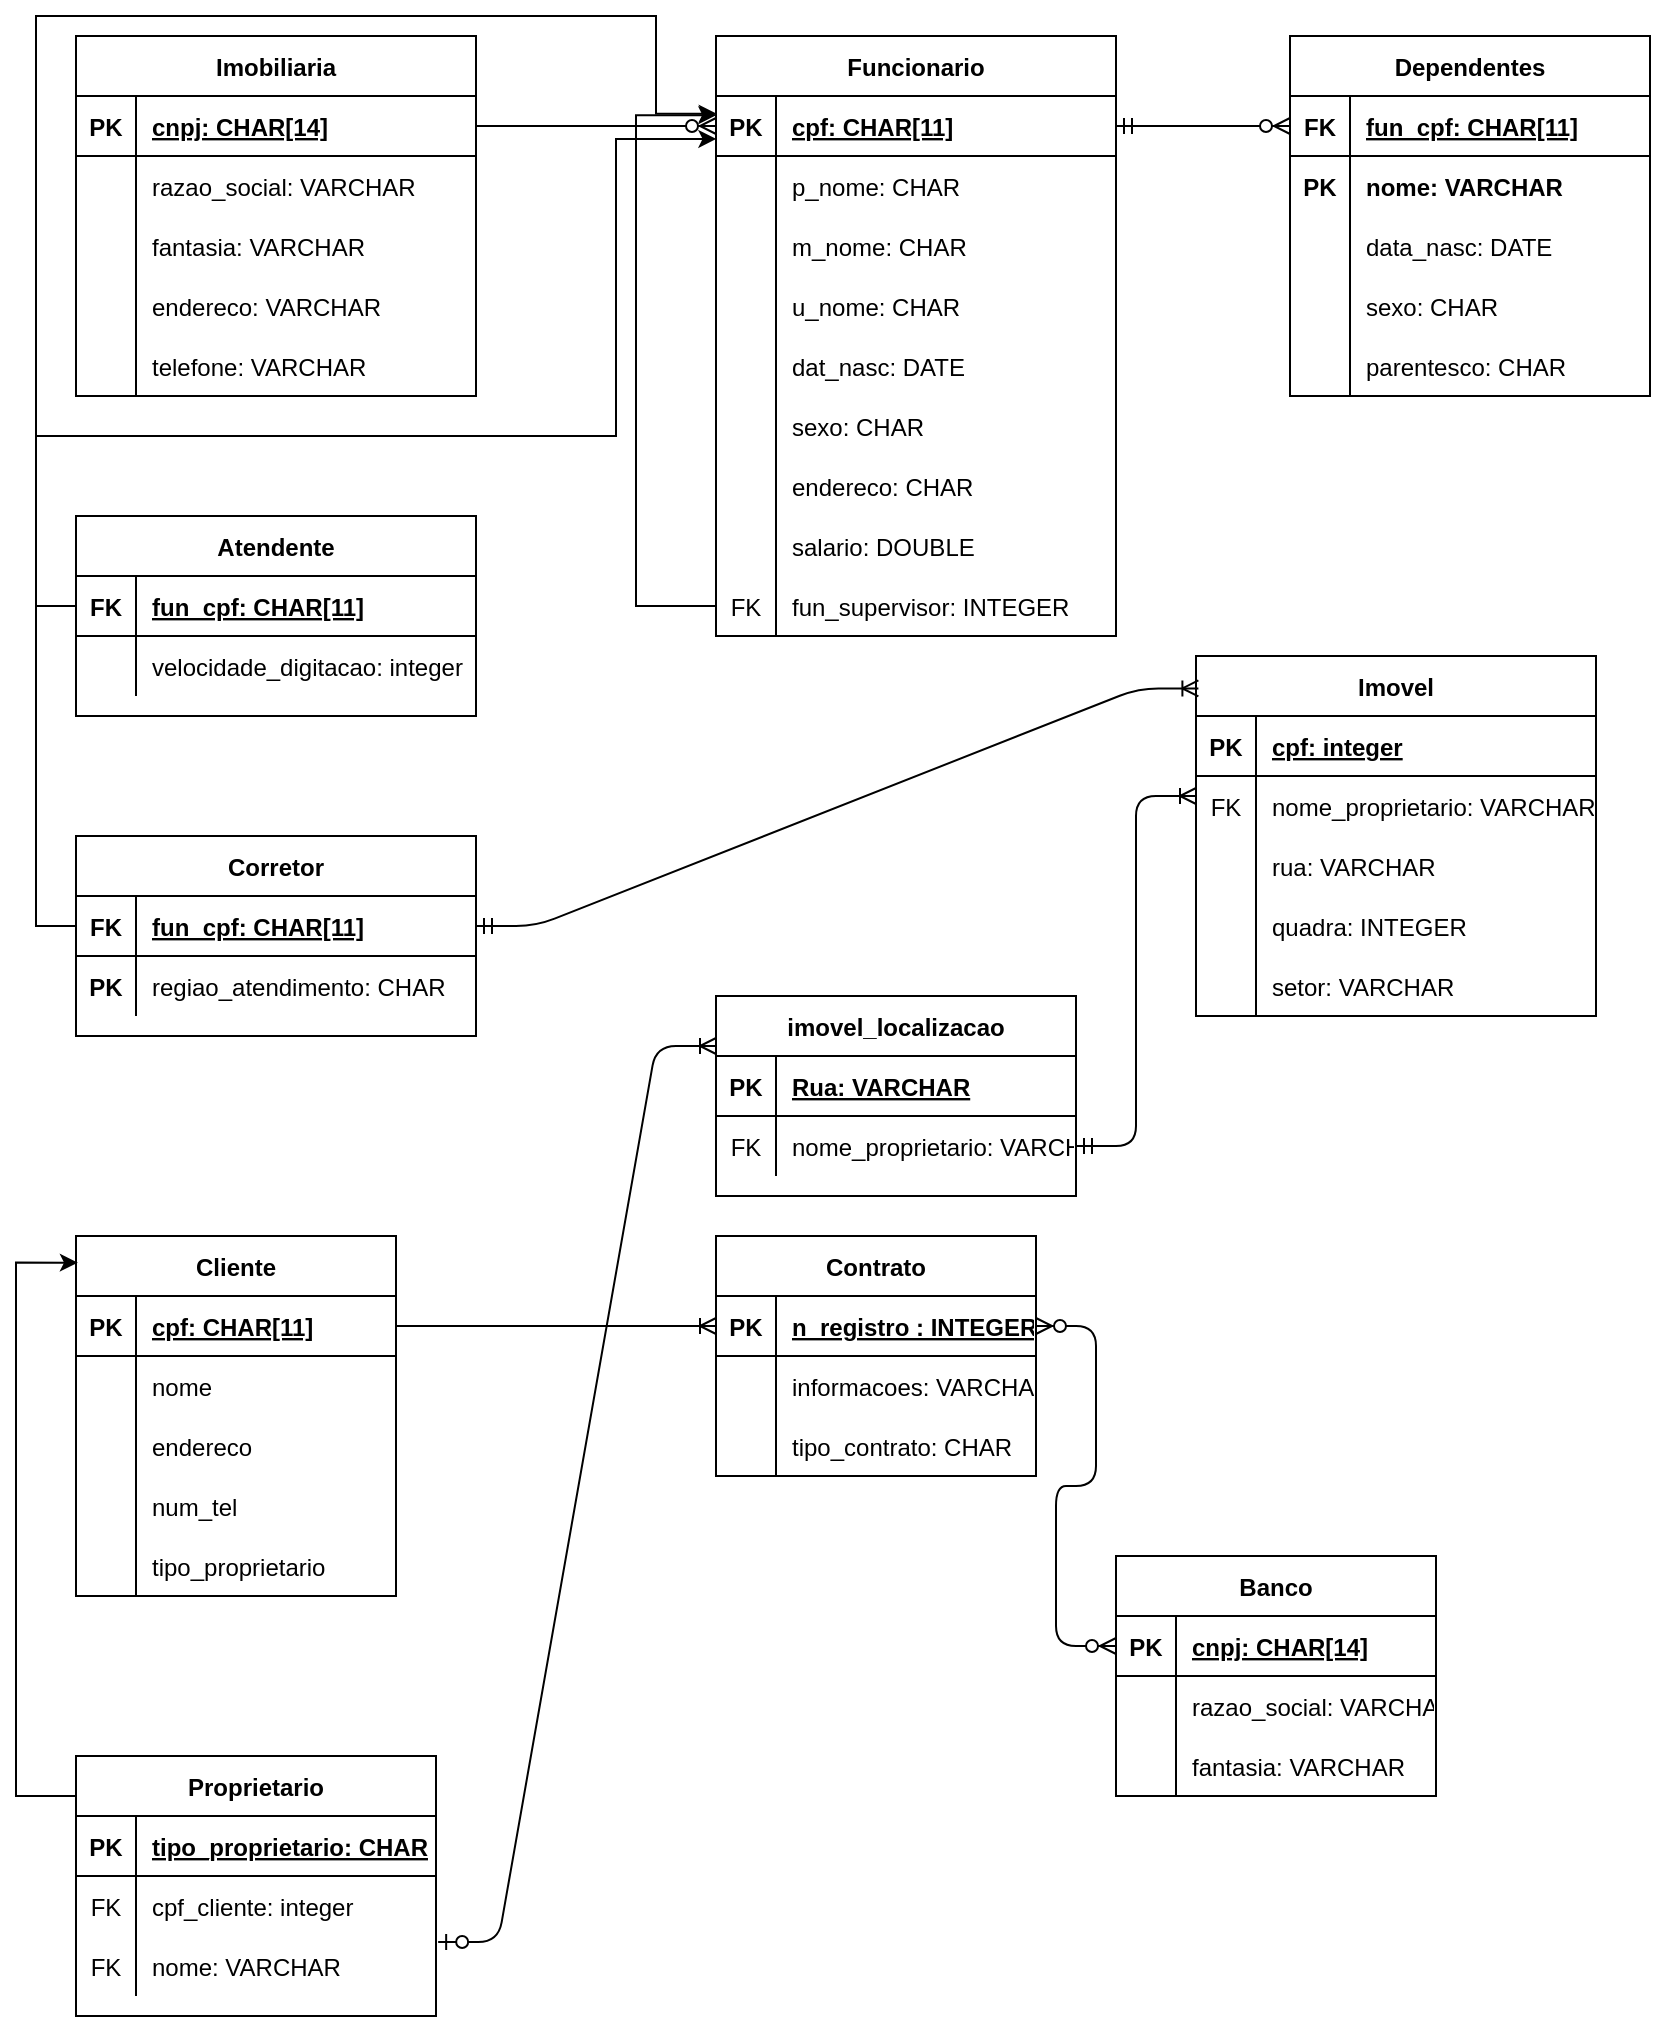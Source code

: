 <mxfile version="13.8.9" type="github">
  <diagram id="jHoQREW-Rwj7mfZAR1TO" name="Page-1">
    <mxGraphModel dx="1036" dy="485" grid="1" gridSize="10" guides="1" tooltips="1" connect="1" arrows="1" fold="1" page="1" pageScale="1" pageWidth="827" pageHeight="1169" math="0" shadow="0">
      <root>
        <mxCell id="0" />
        <mxCell id="1" parent="0" />
        <mxCell id="UJXTose2h4jkovbLVxWG-283" value="" style="edgeStyle=entityRelationEdgeStyle;fontSize=12;html=1;endArrow=ERoneToMany;startArrow=ERmandOne;exitX=1;exitY=0.75;exitDx=0;exitDy=0;" edge="1" parent="1" source="UJXTose2h4jkovbLVxWG-252">
          <mxGeometry width="100" height="100" relative="1" as="geometry">
            <mxPoint x="570" y="650" as="sourcePoint" />
            <mxPoint x="600" y="420" as="targetPoint" />
          </mxGeometry>
        </mxCell>
        <mxCell id="UJXTose2h4jkovbLVxWG-1" value="Imobiliaria" style="shape=table;startSize=30;container=1;collapsible=1;childLayout=tableLayout;fixedRows=1;rowLines=0;fontStyle=1;align=center;resizeLast=1;" vertex="1" parent="1">
          <mxGeometry x="40" y="40" width="200" height="180" as="geometry" />
        </mxCell>
        <mxCell id="UJXTose2h4jkovbLVxWG-2" value="" style="shape=partialRectangle;collapsible=0;dropTarget=0;pointerEvents=0;fillColor=none;top=0;left=0;bottom=1;right=0;points=[[0,0.5],[1,0.5]];portConstraint=eastwest;" vertex="1" parent="UJXTose2h4jkovbLVxWG-1">
          <mxGeometry y="30" width="200" height="30" as="geometry" />
        </mxCell>
        <mxCell id="UJXTose2h4jkovbLVxWG-3" value="PK" style="shape=partialRectangle;connectable=0;fillColor=none;top=0;left=0;bottom=0;right=0;fontStyle=1;overflow=hidden;" vertex="1" parent="UJXTose2h4jkovbLVxWG-2">
          <mxGeometry width="30" height="30" as="geometry" />
        </mxCell>
        <mxCell id="UJXTose2h4jkovbLVxWG-4" value="cnpj: CHAR[14]" style="shape=partialRectangle;connectable=0;fillColor=none;top=0;left=0;bottom=0;right=0;align=left;spacingLeft=6;fontStyle=5;overflow=hidden;" vertex="1" parent="UJXTose2h4jkovbLVxWG-2">
          <mxGeometry x="30" width="170" height="30" as="geometry" />
        </mxCell>
        <mxCell id="UJXTose2h4jkovbLVxWG-5" value="" style="shape=partialRectangle;collapsible=0;dropTarget=0;pointerEvents=0;fillColor=none;top=0;left=0;bottom=0;right=0;points=[[0,0.5],[1,0.5]];portConstraint=eastwest;" vertex="1" parent="UJXTose2h4jkovbLVxWG-1">
          <mxGeometry y="60" width="200" height="30" as="geometry" />
        </mxCell>
        <mxCell id="UJXTose2h4jkovbLVxWG-6" value="" style="shape=partialRectangle;connectable=0;fillColor=none;top=0;left=0;bottom=0;right=0;editable=1;overflow=hidden;" vertex="1" parent="UJXTose2h4jkovbLVxWG-5">
          <mxGeometry width="30" height="30" as="geometry" />
        </mxCell>
        <mxCell id="UJXTose2h4jkovbLVxWG-7" value="razao_social: VARCHAR" style="shape=partialRectangle;connectable=0;fillColor=none;top=0;left=0;bottom=0;right=0;align=left;spacingLeft=6;overflow=hidden;" vertex="1" parent="UJXTose2h4jkovbLVxWG-5">
          <mxGeometry x="30" width="170" height="30" as="geometry" />
        </mxCell>
        <mxCell id="UJXTose2h4jkovbLVxWG-8" value="" style="shape=partialRectangle;collapsible=0;dropTarget=0;pointerEvents=0;fillColor=none;top=0;left=0;bottom=0;right=0;points=[[0,0.5],[1,0.5]];portConstraint=eastwest;" vertex="1" parent="UJXTose2h4jkovbLVxWG-1">
          <mxGeometry y="90" width="200" height="30" as="geometry" />
        </mxCell>
        <mxCell id="UJXTose2h4jkovbLVxWG-9" value="" style="shape=partialRectangle;connectable=0;fillColor=none;top=0;left=0;bottom=0;right=0;editable=1;overflow=hidden;" vertex="1" parent="UJXTose2h4jkovbLVxWG-8">
          <mxGeometry width="30" height="30" as="geometry" />
        </mxCell>
        <mxCell id="UJXTose2h4jkovbLVxWG-10" value="fantasia: VARCHAR" style="shape=partialRectangle;connectable=0;fillColor=none;top=0;left=0;bottom=0;right=0;align=left;spacingLeft=6;overflow=hidden;" vertex="1" parent="UJXTose2h4jkovbLVxWG-8">
          <mxGeometry x="30" width="170" height="30" as="geometry" />
        </mxCell>
        <mxCell id="UJXTose2h4jkovbLVxWG-11" value="" style="shape=partialRectangle;collapsible=0;dropTarget=0;pointerEvents=0;fillColor=none;top=0;left=0;bottom=0;right=0;points=[[0,0.5],[1,0.5]];portConstraint=eastwest;" vertex="1" parent="UJXTose2h4jkovbLVxWG-1">
          <mxGeometry y="120" width="200" height="30" as="geometry" />
        </mxCell>
        <mxCell id="UJXTose2h4jkovbLVxWG-12" value="" style="shape=partialRectangle;connectable=0;fillColor=none;top=0;left=0;bottom=0;right=0;editable=1;overflow=hidden;" vertex="1" parent="UJXTose2h4jkovbLVxWG-11">
          <mxGeometry width="30" height="30" as="geometry" />
        </mxCell>
        <mxCell id="UJXTose2h4jkovbLVxWG-13" value="endereco: VARCHAR" style="shape=partialRectangle;connectable=0;fillColor=none;top=0;left=0;bottom=0;right=0;align=left;spacingLeft=6;overflow=hidden;" vertex="1" parent="UJXTose2h4jkovbLVxWG-11">
          <mxGeometry x="30" width="170" height="30" as="geometry" />
        </mxCell>
        <mxCell id="UJXTose2h4jkovbLVxWG-15" value="" style="shape=partialRectangle;collapsible=0;dropTarget=0;pointerEvents=0;fillColor=none;top=0;left=0;bottom=0;right=0;points=[[0,0.5],[1,0.5]];portConstraint=eastwest;" vertex="1" parent="UJXTose2h4jkovbLVxWG-1">
          <mxGeometry y="150" width="200" height="30" as="geometry" />
        </mxCell>
        <mxCell id="UJXTose2h4jkovbLVxWG-16" value="" style="shape=partialRectangle;connectable=0;fillColor=none;top=0;left=0;bottom=0;right=0;editable=1;overflow=hidden;" vertex="1" parent="UJXTose2h4jkovbLVxWG-15">
          <mxGeometry width="30" height="30" as="geometry" />
        </mxCell>
        <mxCell id="UJXTose2h4jkovbLVxWG-17" value="telefone: VARCHAR" style="shape=partialRectangle;connectable=0;fillColor=none;top=0;left=0;bottom=0;right=0;align=left;spacingLeft=6;overflow=hidden;" vertex="1" parent="UJXTose2h4jkovbLVxWG-15">
          <mxGeometry x="30" width="170" height="30" as="geometry" />
        </mxCell>
        <mxCell id="UJXTose2h4jkovbLVxWG-18" value="Funcionario" style="shape=table;startSize=30;container=1;collapsible=1;childLayout=tableLayout;fixedRows=1;rowLines=0;fontStyle=1;align=center;resizeLast=1;" vertex="1" parent="1">
          <mxGeometry x="360" y="40" width="200" height="300" as="geometry" />
        </mxCell>
        <mxCell id="UJXTose2h4jkovbLVxWG-19" value="" style="shape=partialRectangle;collapsible=0;dropTarget=0;pointerEvents=0;fillColor=none;top=0;left=0;bottom=1;right=0;points=[[0,0.5],[1,0.5]];portConstraint=eastwest;" vertex="1" parent="UJXTose2h4jkovbLVxWG-18">
          <mxGeometry y="30" width="200" height="30" as="geometry" />
        </mxCell>
        <mxCell id="UJXTose2h4jkovbLVxWG-20" value="PK" style="shape=partialRectangle;connectable=0;fillColor=none;top=0;left=0;bottom=0;right=0;fontStyle=1;overflow=hidden;" vertex="1" parent="UJXTose2h4jkovbLVxWG-19">
          <mxGeometry width="30" height="30" as="geometry" />
        </mxCell>
        <mxCell id="UJXTose2h4jkovbLVxWG-21" value="cpf: CHAR[11]" style="shape=partialRectangle;connectable=0;fillColor=none;top=0;left=0;bottom=0;right=0;align=left;spacingLeft=6;fontStyle=5;overflow=hidden;" vertex="1" parent="UJXTose2h4jkovbLVxWG-19">
          <mxGeometry x="30" width="170" height="30" as="geometry" />
        </mxCell>
        <mxCell id="UJXTose2h4jkovbLVxWG-22" value="" style="shape=partialRectangle;collapsible=0;dropTarget=0;pointerEvents=0;fillColor=none;top=0;left=0;bottom=0;right=0;points=[[0,0.5],[1,0.5]];portConstraint=eastwest;" vertex="1" parent="UJXTose2h4jkovbLVxWG-18">
          <mxGeometry y="60" width="200" height="30" as="geometry" />
        </mxCell>
        <mxCell id="UJXTose2h4jkovbLVxWG-23" value="" style="shape=partialRectangle;connectable=0;fillColor=none;top=0;left=0;bottom=0;right=0;editable=1;overflow=hidden;" vertex="1" parent="UJXTose2h4jkovbLVxWG-22">
          <mxGeometry width="30" height="30" as="geometry" />
        </mxCell>
        <mxCell id="UJXTose2h4jkovbLVxWG-24" value="p_nome: CHAR" style="shape=partialRectangle;connectable=0;fillColor=none;top=0;left=0;bottom=0;right=0;align=left;spacingLeft=6;overflow=hidden;" vertex="1" parent="UJXTose2h4jkovbLVxWG-22">
          <mxGeometry x="30" width="170" height="30" as="geometry" />
        </mxCell>
        <mxCell id="UJXTose2h4jkovbLVxWG-25" value="" style="shape=partialRectangle;collapsible=0;dropTarget=0;pointerEvents=0;fillColor=none;top=0;left=0;bottom=0;right=0;points=[[0,0.5],[1,0.5]];portConstraint=eastwest;" vertex="1" parent="UJXTose2h4jkovbLVxWG-18">
          <mxGeometry y="90" width="200" height="30" as="geometry" />
        </mxCell>
        <mxCell id="UJXTose2h4jkovbLVxWG-26" value="" style="shape=partialRectangle;connectable=0;fillColor=none;top=0;left=0;bottom=0;right=0;editable=1;overflow=hidden;" vertex="1" parent="UJXTose2h4jkovbLVxWG-25">
          <mxGeometry width="30" height="30" as="geometry" />
        </mxCell>
        <mxCell id="UJXTose2h4jkovbLVxWG-27" value="m_nome: CHAR" style="shape=partialRectangle;connectable=0;fillColor=none;top=0;left=0;bottom=0;right=0;align=left;spacingLeft=6;overflow=hidden;" vertex="1" parent="UJXTose2h4jkovbLVxWG-25">
          <mxGeometry x="30" width="170" height="30" as="geometry" />
        </mxCell>
        <mxCell id="UJXTose2h4jkovbLVxWG-28" value="" style="shape=partialRectangle;collapsible=0;dropTarget=0;pointerEvents=0;fillColor=none;top=0;left=0;bottom=0;right=0;points=[[0,0.5],[1,0.5]];portConstraint=eastwest;" vertex="1" parent="UJXTose2h4jkovbLVxWG-18">
          <mxGeometry y="120" width="200" height="30" as="geometry" />
        </mxCell>
        <mxCell id="UJXTose2h4jkovbLVxWG-29" value="" style="shape=partialRectangle;connectable=0;fillColor=none;top=0;left=0;bottom=0;right=0;editable=1;overflow=hidden;" vertex="1" parent="UJXTose2h4jkovbLVxWG-28">
          <mxGeometry width="30" height="30" as="geometry" />
        </mxCell>
        <mxCell id="UJXTose2h4jkovbLVxWG-30" value="u_nome: CHAR" style="shape=partialRectangle;connectable=0;fillColor=none;top=0;left=0;bottom=0;right=0;align=left;spacingLeft=6;overflow=hidden;" vertex="1" parent="UJXTose2h4jkovbLVxWG-28">
          <mxGeometry x="30" width="170" height="30" as="geometry" />
        </mxCell>
        <mxCell id="UJXTose2h4jkovbLVxWG-31" value="" style="shape=partialRectangle;collapsible=0;dropTarget=0;pointerEvents=0;fillColor=none;top=0;left=0;bottom=0;right=0;points=[[0,0.5],[1,0.5]];portConstraint=eastwest;" vertex="1" parent="UJXTose2h4jkovbLVxWG-18">
          <mxGeometry y="150" width="200" height="30" as="geometry" />
        </mxCell>
        <mxCell id="UJXTose2h4jkovbLVxWG-32" value="" style="shape=partialRectangle;connectable=0;fillColor=none;top=0;left=0;bottom=0;right=0;editable=1;overflow=hidden;" vertex="1" parent="UJXTose2h4jkovbLVxWG-31">
          <mxGeometry width="30" height="30" as="geometry" />
        </mxCell>
        <mxCell id="UJXTose2h4jkovbLVxWG-33" value="dat_nasc: DATE" style="shape=partialRectangle;connectable=0;fillColor=none;top=0;left=0;bottom=0;right=0;align=left;spacingLeft=6;overflow=hidden;" vertex="1" parent="UJXTose2h4jkovbLVxWG-31">
          <mxGeometry x="30" width="170" height="30" as="geometry" />
        </mxCell>
        <mxCell id="UJXTose2h4jkovbLVxWG-34" value="" style="shape=partialRectangle;collapsible=0;dropTarget=0;pointerEvents=0;fillColor=none;top=0;left=0;bottom=0;right=0;points=[[0,0.5],[1,0.5]];portConstraint=eastwest;" vertex="1" parent="UJXTose2h4jkovbLVxWG-18">
          <mxGeometry y="180" width="200" height="30" as="geometry" />
        </mxCell>
        <mxCell id="UJXTose2h4jkovbLVxWG-35" value="" style="shape=partialRectangle;connectable=0;fillColor=none;top=0;left=0;bottom=0;right=0;editable=1;overflow=hidden;" vertex="1" parent="UJXTose2h4jkovbLVxWG-34">
          <mxGeometry width="30" height="30" as="geometry" />
        </mxCell>
        <mxCell id="UJXTose2h4jkovbLVxWG-36" value="sexo: CHAR" style="shape=partialRectangle;connectable=0;fillColor=none;top=0;left=0;bottom=0;right=0;align=left;spacingLeft=6;overflow=hidden;" vertex="1" parent="UJXTose2h4jkovbLVxWG-34">
          <mxGeometry x="30" width="170" height="30" as="geometry" />
        </mxCell>
        <mxCell id="UJXTose2h4jkovbLVxWG-37" value="" style="shape=partialRectangle;collapsible=0;dropTarget=0;pointerEvents=0;fillColor=none;top=0;left=0;bottom=0;right=0;points=[[0,0.5],[1,0.5]];portConstraint=eastwest;" vertex="1" parent="UJXTose2h4jkovbLVxWG-18">
          <mxGeometry y="210" width="200" height="30" as="geometry" />
        </mxCell>
        <mxCell id="UJXTose2h4jkovbLVxWG-38" value="" style="shape=partialRectangle;connectable=0;fillColor=none;top=0;left=0;bottom=0;right=0;editable=1;overflow=hidden;" vertex="1" parent="UJXTose2h4jkovbLVxWG-37">
          <mxGeometry width="30" height="30" as="geometry" />
        </mxCell>
        <mxCell id="UJXTose2h4jkovbLVxWG-39" value="endereco: CHAR" style="shape=partialRectangle;connectable=0;fillColor=none;top=0;left=0;bottom=0;right=0;align=left;spacingLeft=6;overflow=hidden;" vertex="1" parent="UJXTose2h4jkovbLVxWG-37">
          <mxGeometry x="30" width="170" height="30" as="geometry" />
        </mxCell>
        <mxCell id="UJXTose2h4jkovbLVxWG-40" value="" style="shape=partialRectangle;collapsible=0;dropTarget=0;pointerEvents=0;fillColor=none;top=0;left=0;bottom=0;right=0;points=[[0,0.5],[1,0.5]];portConstraint=eastwest;" vertex="1" parent="UJXTose2h4jkovbLVxWG-18">
          <mxGeometry y="240" width="200" height="30" as="geometry" />
        </mxCell>
        <mxCell id="UJXTose2h4jkovbLVxWG-41" value="" style="shape=partialRectangle;connectable=0;fillColor=none;top=0;left=0;bottom=0;right=0;editable=1;overflow=hidden;" vertex="1" parent="UJXTose2h4jkovbLVxWG-40">
          <mxGeometry width="30" height="30" as="geometry" />
        </mxCell>
        <mxCell id="UJXTose2h4jkovbLVxWG-42" value="salario: DOUBLE" style="shape=partialRectangle;connectable=0;fillColor=none;top=0;left=0;bottom=0;right=0;align=left;spacingLeft=6;overflow=hidden;" vertex="1" parent="UJXTose2h4jkovbLVxWG-40">
          <mxGeometry x="30" width="170" height="30" as="geometry" />
        </mxCell>
        <mxCell id="UJXTose2h4jkovbLVxWG-43" value="" style="shape=partialRectangle;collapsible=0;dropTarget=0;pointerEvents=0;fillColor=none;top=0;left=0;bottom=0;right=0;points=[[0,0.5],[1,0.5]];portConstraint=eastwest;" vertex="1" parent="UJXTose2h4jkovbLVxWG-18">
          <mxGeometry y="270" width="200" height="30" as="geometry" />
        </mxCell>
        <mxCell id="UJXTose2h4jkovbLVxWG-44" value="FK" style="shape=partialRectangle;connectable=0;fillColor=none;top=0;left=0;bottom=0;right=0;editable=1;overflow=hidden;fontStyle=0" vertex="1" parent="UJXTose2h4jkovbLVxWG-43">
          <mxGeometry width="30" height="30" as="geometry" />
        </mxCell>
        <mxCell id="UJXTose2h4jkovbLVxWG-45" value="fun_supervisor: INTEGER" style="shape=partialRectangle;connectable=0;fillColor=none;top=0;left=0;bottom=0;right=0;align=left;spacingLeft=6;overflow=hidden;" vertex="1" parent="UJXTose2h4jkovbLVxWG-43">
          <mxGeometry x="30" width="170" height="30" as="geometry" />
        </mxCell>
        <mxCell id="UJXTose2h4jkovbLVxWG-208" style="edgeStyle=orthogonalEdgeStyle;rounded=0;orthogonalLoop=1;jettySize=auto;html=1;exitX=0;exitY=0.5;exitDx=0;exitDy=0;entryX=0.001;entryY=0.32;entryDx=0;entryDy=0;entryPerimeter=0;" edge="1" parent="UJXTose2h4jkovbLVxWG-18" source="UJXTose2h4jkovbLVxWG-43" target="UJXTose2h4jkovbLVxWG-19">
          <mxGeometry relative="1" as="geometry">
            <mxPoint x="-40" y="40" as="targetPoint" />
            <Array as="points">
              <mxPoint x="-40" y="285" />
              <mxPoint x="-40" y="40" />
            </Array>
          </mxGeometry>
        </mxCell>
        <mxCell id="UJXTose2h4jkovbLVxWG-64" value="Dependentes" style="shape=table;startSize=30;container=1;collapsible=1;childLayout=tableLayout;fixedRows=1;rowLines=0;fontStyle=1;align=center;resizeLast=1;" vertex="1" parent="1">
          <mxGeometry x="647" y="40" width="180" height="180" as="geometry" />
        </mxCell>
        <mxCell id="UJXTose2h4jkovbLVxWG-65" value="" style="shape=partialRectangle;collapsible=0;dropTarget=0;pointerEvents=0;fillColor=none;top=0;left=0;bottom=1;right=0;points=[[0,0.5],[1,0.5]];portConstraint=eastwest;" vertex="1" parent="UJXTose2h4jkovbLVxWG-64">
          <mxGeometry y="30" width="180" height="30" as="geometry" />
        </mxCell>
        <mxCell id="UJXTose2h4jkovbLVxWG-66" value="FK" style="shape=partialRectangle;connectable=0;fillColor=none;top=0;left=0;bottom=0;right=0;fontStyle=1;overflow=hidden;" vertex="1" parent="UJXTose2h4jkovbLVxWG-65">
          <mxGeometry width="30" height="30" as="geometry" />
        </mxCell>
        <mxCell id="UJXTose2h4jkovbLVxWG-67" value="fun_cpf: CHAR[11]" style="shape=partialRectangle;connectable=0;fillColor=none;top=0;left=0;bottom=0;right=0;align=left;spacingLeft=6;fontStyle=5;overflow=hidden;" vertex="1" parent="UJXTose2h4jkovbLVxWG-65">
          <mxGeometry x="30" width="150" height="30" as="geometry" />
        </mxCell>
        <mxCell id="UJXTose2h4jkovbLVxWG-68" value="" style="shape=partialRectangle;collapsible=0;dropTarget=0;pointerEvents=0;fillColor=none;top=0;left=0;bottom=0;right=0;points=[[0,0.5],[1,0.5]];portConstraint=eastwest;" vertex="1" parent="UJXTose2h4jkovbLVxWG-64">
          <mxGeometry y="60" width="180" height="30" as="geometry" />
        </mxCell>
        <mxCell id="UJXTose2h4jkovbLVxWG-69" value="PK" style="shape=partialRectangle;connectable=0;fillColor=none;top=0;left=0;bottom=0;right=0;editable=1;overflow=hidden;fontStyle=1" vertex="1" parent="UJXTose2h4jkovbLVxWG-68">
          <mxGeometry width="30" height="30" as="geometry" />
        </mxCell>
        <mxCell id="UJXTose2h4jkovbLVxWG-70" value="nome: VARCHAR" style="shape=partialRectangle;connectable=0;fillColor=none;top=0;left=0;bottom=0;right=0;align=left;spacingLeft=6;overflow=hidden;fontStyle=1" vertex="1" parent="UJXTose2h4jkovbLVxWG-68">
          <mxGeometry x="30" width="150" height="30" as="geometry" />
        </mxCell>
        <mxCell id="UJXTose2h4jkovbLVxWG-71" value="" style="shape=partialRectangle;collapsible=0;dropTarget=0;pointerEvents=0;fillColor=none;top=0;left=0;bottom=0;right=0;points=[[0,0.5],[1,0.5]];portConstraint=eastwest;" vertex="1" parent="UJXTose2h4jkovbLVxWG-64">
          <mxGeometry y="90" width="180" height="30" as="geometry" />
        </mxCell>
        <mxCell id="UJXTose2h4jkovbLVxWG-72" value="" style="shape=partialRectangle;connectable=0;fillColor=none;top=0;left=0;bottom=0;right=0;editable=1;overflow=hidden;" vertex="1" parent="UJXTose2h4jkovbLVxWG-71">
          <mxGeometry width="30" height="30" as="geometry" />
        </mxCell>
        <mxCell id="UJXTose2h4jkovbLVxWG-73" value="data_nasc: DATE" style="shape=partialRectangle;connectable=0;fillColor=none;top=0;left=0;bottom=0;right=0;align=left;spacingLeft=6;overflow=hidden;" vertex="1" parent="UJXTose2h4jkovbLVxWG-71">
          <mxGeometry x="30" width="150" height="30" as="geometry" />
        </mxCell>
        <mxCell id="UJXTose2h4jkovbLVxWG-74" value="" style="shape=partialRectangle;collapsible=0;dropTarget=0;pointerEvents=0;fillColor=none;top=0;left=0;bottom=0;right=0;points=[[0,0.5],[1,0.5]];portConstraint=eastwest;" vertex="1" parent="UJXTose2h4jkovbLVxWG-64">
          <mxGeometry y="120" width="180" height="30" as="geometry" />
        </mxCell>
        <mxCell id="UJXTose2h4jkovbLVxWG-75" value="" style="shape=partialRectangle;connectable=0;fillColor=none;top=0;left=0;bottom=0;right=0;editable=1;overflow=hidden;" vertex="1" parent="UJXTose2h4jkovbLVxWG-74">
          <mxGeometry width="30" height="30" as="geometry" />
        </mxCell>
        <mxCell id="UJXTose2h4jkovbLVxWG-76" value="sexo: CHAR" style="shape=partialRectangle;connectable=0;fillColor=none;top=0;left=0;bottom=0;right=0;align=left;spacingLeft=6;overflow=hidden;" vertex="1" parent="UJXTose2h4jkovbLVxWG-74">
          <mxGeometry x="30" width="150" height="30" as="geometry" />
        </mxCell>
        <mxCell id="UJXTose2h4jkovbLVxWG-77" value="" style="shape=partialRectangle;collapsible=0;dropTarget=0;pointerEvents=0;fillColor=none;top=0;left=0;bottom=0;right=0;points=[[0,0.5],[1,0.5]];portConstraint=eastwest;" vertex="1" parent="UJXTose2h4jkovbLVxWG-64">
          <mxGeometry y="150" width="180" height="30" as="geometry" />
        </mxCell>
        <mxCell id="UJXTose2h4jkovbLVxWG-78" value="" style="shape=partialRectangle;connectable=0;fillColor=none;top=0;left=0;bottom=0;right=0;editable=1;overflow=hidden;" vertex="1" parent="UJXTose2h4jkovbLVxWG-77">
          <mxGeometry width="30" height="30" as="geometry" />
        </mxCell>
        <mxCell id="UJXTose2h4jkovbLVxWG-79" value="parentesco: CHAR" style="shape=partialRectangle;connectable=0;fillColor=none;top=0;left=0;bottom=0;right=0;align=left;spacingLeft=6;overflow=hidden;" vertex="1" parent="UJXTose2h4jkovbLVxWG-77">
          <mxGeometry x="30" width="150" height="30" as="geometry" />
        </mxCell>
        <mxCell id="UJXTose2h4jkovbLVxWG-105" value="Cliente" style="shape=table;startSize=30;container=1;collapsible=1;childLayout=tableLayout;fixedRows=1;rowLines=0;fontStyle=1;align=center;resizeLast=1;" vertex="1" parent="1">
          <mxGeometry x="40" y="640" width="160" height="180" as="geometry" />
        </mxCell>
        <mxCell id="UJXTose2h4jkovbLVxWG-106" value="" style="shape=partialRectangle;collapsible=0;dropTarget=0;pointerEvents=0;fillColor=none;top=0;left=0;bottom=1;right=0;points=[[0,0.5],[1,0.5]];portConstraint=eastwest;" vertex="1" parent="UJXTose2h4jkovbLVxWG-105">
          <mxGeometry y="30" width="160" height="30" as="geometry" />
        </mxCell>
        <mxCell id="UJXTose2h4jkovbLVxWG-107" value="PK" style="shape=partialRectangle;connectable=0;fillColor=none;top=0;left=0;bottom=0;right=0;fontStyle=1;overflow=hidden;" vertex="1" parent="UJXTose2h4jkovbLVxWG-106">
          <mxGeometry width="30" height="30" as="geometry" />
        </mxCell>
        <mxCell id="UJXTose2h4jkovbLVxWG-108" value="cpf: CHAR[11]" style="shape=partialRectangle;connectable=0;fillColor=none;top=0;left=0;bottom=0;right=0;align=left;spacingLeft=6;fontStyle=5;overflow=hidden;" vertex="1" parent="UJXTose2h4jkovbLVxWG-106">
          <mxGeometry x="30" width="130" height="30" as="geometry" />
        </mxCell>
        <mxCell id="UJXTose2h4jkovbLVxWG-109" value="" style="shape=partialRectangle;collapsible=0;dropTarget=0;pointerEvents=0;fillColor=none;top=0;left=0;bottom=0;right=0;points=[[0,0.5],[1,0.5]];portConstraint=eastwest;" vertex="1" parent="UJXTose2h4jkovbLVxWG-105">
          <mxGeometry y="60" width="160" height="30" as="geometry" />
        </mxCell>
        <mxCell id="UJXTose2h4jkovbLVxWG-110" value="" style="shape=partialRectangle;connectable=0;fillColor=none;top=0;left=0;bottom=0;right=0;editable=1;overflow=hidden;" vertex="1" parent="UJXTose2h4jkovbLVxWG-109">
          <mxGeometry width="30" height="30" as="geometry" />
        </mxCell>
        <mxCell id="UJXTose2h4jkovbLVxWG-111" value="nome" style="shape=partialRectangle;connectable=0;fillColor=none;top=0;left=0;bottom=0;right=0;align=left;spacingLeft=6;overflow=hidden;" vertex="1" parent="UJXTose2h4jkovbLVxWG-109">
          <mxGeometry x="30" width="130" height="30" as="geometry" />
        </mxCell>
        <mxCell id="UJXTose2h4jkovbLVxWG-112" value="" style="shape=partialRectangle;collapsible=0;dropTarget=0;pointerEvents=0;fillColor=none;top=0;left=0;bottom=0;right=0;points=[[0,0.5],[1,0.5]];portConstraint=eastwest;" vertex="1" parent="UJXTose2h4jkovbLVxWG-105">
          <mxGeometry y="90" width="160" height="30" as="geometry" />
        </mxCell>
        <mxCell id="UJXTose2h4jkovbLVxWG-113" value="" style="shape=partialRectangle;connectable=0;fillColor=none;top=0;left=0;bottom=0;right=0;editable=1;overflow=hidden;" vertex="1" parent="UJXTose2h4jkovbLVxWG-112">
          <mxGeometry width="30" height="30" as="geometry" />
        </mxCell>
        <mxCell id="UJXTose2h4jkovbLVxWG-114" value="endereco" style="shape=partialRectangle;connectable=0;fillColor=none;top=0;left=0;bottom=0;right=0;align=left;spacingLeft=6;overflow=hidden;" vertex="1" parent="UJXTose2h4jkovbLVxWG-112">
          <mxGeometry x="30" width="130" height="30" as="geometry" />
        </mxCell>
        <mxCell id="UJXTose2h4jkovbLVxWG-115" value="" style="shape=partialRectangle;collapsible=0;dropTarget=0;pointerEvents=0;fillColor=none;top=0;left=0;bottom=0;right=0;points=[[0,0.5],[1,0.5]];portConstraint=eastwest;" vertex="1" parent="UJXTose2h4jkovbLVxWG-105">
          <mxGeometry y="120" width="160" height="30" as="geometry" />
        </mxCell>
        <mxCell id="UJXTose2h4jkovbLVxWG-116" value="" style="shape=partialRectangle;connectable=0;fillColor=none;top=0;left=0;bottom=0;right=0;editable=1;overflow=hidden;" vertex="1" parent="UJXTose2h4jkovbLVxWG-115">
          <mxGeometry width="30" height="30" as="geometry" />
        </mxCell>
        <mxCell id="UJXTose2h4jkovbLVxWG-117" value="num_tel" style="shape=partialRectangle;connectable=0;fillColor=none;top=0;left=0;bottom=0;right=0;align=left;spacingLeft=6;overflow=hidden;" vertex="1" parent="UJXTose2h4jkovbLVxWG-115">
          <mxGeometry x="30" width="130" height="30" as="geometry" />
        </mxCell>
        <mxCell id="UJXTose2h4jkovbLVxWG-118" value="" style="shape=partialRectangle;collapsible=0;dropTarget=0;pointerEvents=0;fillColor=none;top=0;left=0;bottom=0;right=0;points=[[0,0.5],[1,0.5]];portConstraint=eastwest;" vertex="1" parent="UJXTose2h4jkovbLVxWG-105">
          <mxGeometry y="150" width="160" height="30" as="geometry" />
        </mxCell>
        <mxCell id="UJXTose2h4jkovbLVxWG-119" value="" style="shape=partialRectangle;connectable=0;fillColor=none;top=0;left=0;bottom=0;right=0;editable=1;overflow=hidden;" vertex="1" parent="UJXTose2h4jkovbLVxWG-118">
          <mxGeometry width="30" height="30" as="geometry" />
        </mxCell>
        <mxCell id="UJXTose2h4jkovbLVxWG-120" value="tipo_proprietario" style="shape=partialRectangle;connectable=0;fillColor=none;top=0;left=0;bottom=0;right=0;align=left;spacingLeft=6;overflow=hidden;" vertex="1" parent="UJXTose2h4jkovbLVxWG-118">
          <mxGeometry x="30" width="130" height="30" as="geometry" />
        </mxCell>
        <mxCell id="UJXTose2h4jkovbLVxWG-151" value="Contrato" style="shape=table;startSize=30;container=1;collapsible=1;childLayout=tableLayout;fixedRows=1;rowLines=0;fontStyle=1;align=center;resizeLast=1;" vertex="1" parent="1">
          <mxGeometry x="360" y="640" width="160" height="120" as="geometry" />
        </mxCell>
        <mxCell id="UJXTose2h4jkovbLVxWG-152" value="" style="shape=partialRectangle;collapsible=0;dropTarget=0;pointerEvents=0;fillColor=none;top=0;left=0;bottom=1;right=0;points=[[0,0.5],[1,0.5]];portConstraint=eastwest;" vertex="1" parent="UJXTose2h4jkovbLVxWG-151">
          <mxGeometry y="30" width="160" height="30" as="geometry" />
        </mxCell>
        <mxCell id="UJXTose2h4jkovbLVxWG-153" value="PK" style="shape=partialRectangle;connectable=0;fillColor=none;top=0;left=0;bottom=0;right=0;fontStyle=1;overflow=hidden;" vertex="1" parent="UJXTose2h4jkovbLVxWG-152">
          <mxGeometry width="30" height="30" as="geometry" />
        </mxCell>
        <mxCell id="UJXTose2h4jkovbLVxWG-154" value="n_registro : INTEGER" style="shape=partialRectangle;connectable=0;fillColor=none;top=0;left=0;bottom=0;right=0;align=left;spacingLeft=6;fontStyle=5;overflow=hidden;" vertex="1" parent="UJXTose2h4jkovbLVxWG-152">
          <mxGeometry x="30" width="130" height="30" as="geometry" />
        </mxCell>
        <mxCell id="UJXTose2h4jkovbLVxWG-155" value="" style="shape=partialRectangle;collapsible=0;dropTarget=0;pointerEvents=0;fillColor=none;top=0;left=0;bottom=0;right=0;points=[[0,0.5],[1,0.5]];portConstraint=eastwest;" vertex="1" parent="UJXTose2h4jkovbLVxWG-151">
          <mxGeometry y="60" width="160" height="30" as="geometry" />
        </mxCell>
        <mxCell id="UJXTose2h4jkovbLVxWG-156" value="" style="shape=partialRectangle;connectable=0;fillColor=none;top=0;left=0;bottom=0;right=0;editable=1;overflow=hidden;" vertex="1" parent="UJXTose2h4jkovbLVxWG-155">
          <mxGeometry width="30" height="30" as="geometry" />
        </mxCell>
        <mxCell id="UJXTose2h4jkovbLVxWG-157" value="informacoes: VARCHAR" style="shape=partialRectangle;connectable=0;fillColor=none;top=0;left=0;bottom=0;right=0;align=left;spacingLeft=6;overflow=hidden;" vertex="1" parent="UJXTose2h4jkovbLVxWG-155">
          <mxGeometry x="30" width="130" height="30" as="geometry" />
        </mxCell>
        <mxCell id="UJXTose2h4jkovbLVxWG-158" value="" style="shape=partialRectangle;collapsible=0;dropTarget=0;pointerEvents=0;fillColor=none;top=0;left=0;bottom=0;right=0;points=[[0,0.5],[1,0.5]];portConstraint=eastwest;" vertex="1" parent="UJXTose2h4jkovbLVxWG-151">
          <mxGeometry y="90" width="160" height="30" as="geometry" />
        </mxCell>
        <mxCell id="UJXTose2h4jkovbLVxWG-159" value="" style="shape=partialRectangle;connectable=0;fillColor=none;top=0;left=0;bottom=0;right=0;editable=1;overflow=hidden;" vertex="1" parent="UJXTose2h4jkovbLVxWG-158">
          <mxGeometry width="30" height="30" as="geometry" />
        </mxCell>
        <mxCell id="UJXTose2h4jkovbLVxWG-160" value="tipo_contrato: CHAR" style="shape=partialRectangle;connectable=0;fillColor=none;top=0;left=0;bottom=0;right=0;align=left;spacingLeft=6;overflow=hidden;" vertex="1" parent="UJXTose2h4jkovbLVxWG-158">
          <mxGeometry x="30" width="130" height="30" as="geometry" />
        </mxCell>
        <mxCell id="UJXTose2h4jkovbLVxWG-167" value="Banco" style="shape=table;startSize=30;container=1;collapsible=1;childLayout=tableLayout;fixedRows=1;rowLines=0;fontStyle=1;align=center;resizeLast=1;" vertex="1" parent="1">
          <mxGeometry x="560" y="800" width="160" height="120" as="geometry" />
        </mxCell>
        <mxCell id="UJXTose2h4jkovbLVxWG-168" value="" style="shape=partialRectangle;collapsible=0;dropTarget=0;pointerEvents=0;fillColor=none;top=0;left=0;bottom=1;right=0;points=[[0,0.5],[1,0.5]];portConstraint=eastwest;" vertex="1" parent="UJXTose2h4jkovbLVxWG-167">
          <mxGeometry y="30" width="160" height="30" as="geometry" />
        </mxCell>
        <mxCell id="UJXTose2h4jkovbLVxWG-169" value="PK" style="shape=partialRectangle;connectable=0;fillColor=none;top=0;left=0;bottom=0;right=0;fontStyle=1;overflow=hidden;" vertex="1" parent="UJXTose2h4jkovbLVxWG-168">
          <mxGeometry width="30" height="30" as="geometry" />
        </mxCell>
        <mxCell id="UJXTose2h4jkovbLVxWG-170" value="cnpj: CHAR[14]" style="shape=partialRectangle;connectable=0;fillColor=none;top=0;left=0;bottom=0;right=0;align=left;spacingLeft=6;fontStyle=5;overflow=hidden;" vertex="1" parent="UJXTose2h4jkovbLVxWG-168">
          <mxGeometry x="30" width="130" height="30" as="geometry" />
        </mxCell>
        <mxCell id="UJXTose2h4jkovbLVxWG-171" value="" style="shape=partialRectangle;collapsible=0;dropTarget=0;pointerEvents=0;fillColor=none;top=0;left=0;bottom=0;right=0;points=[[0,0.5],[1,0.5]];portConstraint=eastwest;" vertex="1" parent="UJXTose2h4jkovbLVxWG-167">
          <mxGeometry y="60" width="160" height="30" as="geometry" />
        </mxCell>
        <mxCell id="UJXTose2h4jkovbLVxWG-172" value="" style="shape=partialRectangle;connectable=0;fillColor=none;top=0;left=0;bottom=0;right=0;editable=1;overflow=hidden;" vertex="1" parent="UJXTose2h4jkovbLVxWG-171">
          <mxGeometry width="30" height="30" as="geometry" />
        </mxCell>
        <mxCell id="UJXTose2h4jkovbLVxWG-173" value="razao_social: VARCHAR" style="shape=partialRectangle;connectable=0;fillColor=none;top=0;left=0;bottom=0;right=0;align=left;spacingLeft=6;overflow=hidden;" vertex="1" parent="UJXTose2h4jkovbLVxWG-171">
          <mxGeometry x="30" width="130" height="30" as="geometry" />
        </mxCell>
        <mxCell id="UJXTose2h4jkovbLVxWG-174" value="" style="shape=partialRectangle;collapsible=0;dropTarget=0;pointerEvents=0;fillColor=none;top=0;left=0;bottom=0;right=0;points=[[0,0.5],[1,0.5]];portConstraint=eastwest;" vertex="1" parent="UJXTose2h4jkovbLVxWG-167">
          <mxGeometry y="90" width="160" height="30" as="geometry" />
        </mxCell>
        <mxCell id="UJXTose2h4jkovbLVxWG-175" value="" style="shape=partialRectangle;connectable=0;fillColor=none;top=0;left=0;bottom=0;right=0;editable=1;overflow=hidden;" vertex="1" parent="UJXTose2h4jkovbLVxWG-174">
          <mxGeometry width="30" height="30" as="geometry" />
        </mxCell>
        <mxCell id="UJXTose2h4jkovbLVxWG-176" value="fantasia: VARCHAR" style="shape=partialRectangle;connectable=0;fillColor=none;top=0;left=0;bottom=0;right=0;align=left;spacingLeft=6;overflow=hidden;" vertex="1" parent="UJXTose2h4jkovbLVxWG-174">
          <mxGeometry x="30" width="130" height="30" as="geometry" />
        </mxCell>
        <mxCell id="UJXTose2h4jkovbLVxWG-184" value="Imovel" style="shape=table;startSize=30;container=1;collapsible=1;childLayout=tableLayout;fixedRows=1;rowLines=0;fontStyle=1;align=center;resizeLast=1;" vertex="1" parent="1">
          <mxGeometry x="600" y="350" width="200" height="180" as="geometry" />
        </mxCell>
        <mxCell id="UJXTose2h4jkovbLVxWG-185" value="" style="shape=partialRectangle;collapsible=0;dropTarget=0;pointerEvents=0;fillColor=none;top=0;left=0;bottom=1;right=0;points=[[0,0.5],[1,0.5]];portConstraint=eastwest;" vertex="1" parent="UJXTose2h4jkovbLVxWG-184">
          <mxGeometry y="30" width="200" height="30" as="geometry" />
        </mxCell>
        <mxCell id="UJXTose2h4jkovbLVxWG-186" value="PK" style="shape=partialRectangle;connectable=0;fillColor=none;top=0;left=0;bottom=0;right=0;fontStyle=1;overflow=hidden;" vertex="1" parent="UJXTose2h4jkovbLVxWG-185">
          <mxGeometry width="30" height="30" as="geometry" />
        </mxCell>
        <mxCell id="UJXTose2h4jkovbLVxWG-187" value="cpf: integer" style="shape=partialRectangle;connectable=0;fillColor=none;top=0;left=0;bottom=0;right=0;align=left;spacingLeft=6;fontStyle=5;overflow=hidden;" vertex="1" parent="UJXTose2h4jkovbLVxWG-185">
          <mxGeometry x="30" width="170" height="30" as="geometry" />
        </mxCell>
        <mxCell id="UJXTose2h4jkovbLVxWG-188" value="" style="shape=partialRectangle;collapsible=0;dropTarget=0;pointerEvents=0;fillColor=none;top=0;left=0;bottom=0;right=0;points=[[0,0.5],[1,0.5]];portConstraint=eastwest;" vertex="1" parent="UJXTose2h4jkovbLVxWG-184">
          <mxGeometry y="60" width="200" height="30" as="geometry" />
        </mxCell>
        <mxCell id="UJXTose2h4jkovbLVxWG-189" value="FK" style="shape=partialRectangle;connectable=0;fillColor=none;top=0;left=0;bottom=0;right=0;editable=1;overflow=hidden;" vertex="1" parent="UJXTose2h4jkovbLVxWG-188">
          <mxGeometry width="30" height="30" as="geometry" />
        </mxCell>
        <mxCell id="UJXTose2h4jkovbLVxWG-190" value="nome_proprietario: VARCHAR" style="shape=partialRectangle;connectable=0;fillColor=none;top=0;left=0;bottom=0;right=0;align=left;spacingLeft=6;overflow=hidden;" vertex="1" parent="UJXTose2h4jkovbLVxWG-188">
          <mxGeometry x="30" width="170" height="30" as="geometry" />
        </mxCell>
        <mxCell id="UJXTose2h4jkovbLVxWG-194" value="" style="shape=partialRectangle;collapsible=0;dropTarget=0;pointerEvents=0;fillColor=none;top=0;left=0;bottom=0;right=0;points=[[0,0.5],[1,0.5]];portConstraint=eastwest;" vertex="1" parent="UJXTose2h4jkovbLVxWG-184">
          <mxGeometry y="90" width="200" height="30" as="geometry" />
        </mxCell>
        <mxCell id="UJXTose2h4jkovbLVxWG-195" value="" style="shape=partialRectangle;connectable=0;fillColor=none;top=0;left=0;bottom=0;right=0;editable=1;overflow=hidden;" vertex="1" parent="UJXTose2h4jkovbLVxWG-194">
          <mxGeometry width="30" height="30" as="geometry" />
        </mxCell>
        <mxCell id="UJXTose2h4jkovbLVxWG-196" value="rua: VARCHAR" style="shape=partialRectangle;connectable=0;fillColor=none;top=0;left=0;bottom=0;right=0;align=left;spacingLeft=6;overflow=hidden;" vertex="1" parent="UJXTose2h4jkovbLVxWG-194">
          <mxGeometry x="30" width="170" height="30" as="geometry" />
        </mxCell>
        <mxCell id="UJXTose2h4jkovbLVxWG-197" value="" style="shape=partialRectangle;collapsible=0;dropTarget=0;pointerEvents=0;fillColor=none;top=0;left=0;bottom=0;right=0;points=[[0,0.5],[1,0.5]];portConstraint=eastwest;" vertex="1" parent="UJXTose2h4jkovbLVxWG-184">
          <mxGeometry y="120" width="200" height="30" as="geometry" />
        </mxCell>
        <mxCell id="UJXTose2h4jkovbLVxWG-198" value="" style="shape=partialRectangle;connectable=0;fillColor=none;top=0;left=0;bottom=0;right=0;editable=1;overflow=hidden;" vertex="1" parent="UJXTose2h4jkovbLVxWG-197">
          <mxGeometry width="30" height="30" as="geometry" />
        </mxCell>
        <mxCell id="UJXTose2h4jkovbLVxWG-199" value="quadra: INTEGER" style="shape=partialRectangle;connectable=0;fillColor=none;top=0;left=0;bottom=0;right=0;align=left;spacingLeft=6;overflow=hidden;" vertex="1" parent="UJXTose2h4jkovbLVxWG-197">
          <mxGeometry x="30" width="170" height="30" as="geometry" />
        </mxCell>
        <mxCell id="UJXTose2h4jkovbLVxWG-200" value="" style="shape=partialRectangle;collapsible=0;dropTarget=0;pointerEvents=0;fillColor=none;top=0;left=0;bottom=0;right=0;points=[[0,0.5],[1,0.5]];portConstraint=eastwest;" vertex="1" parent="UJXTose2h4jkovbLVxWG-184">
          <mxGeometry y="150" width="200" height="30" as="geometry" />
        </mxCell>
        <mxCell id="UJXTose2h4jkovbLVxWG-201" value="" style="shape=partialRectangle;connectable=0;fillColor=none;top=0;left=0;bottom=0;right=0;editable=1;overflow=hidden;" vertex="1" parent="UJXTose2h4jkovbLVxWG-200">
          <mxGeometry width="30" height="30" as="geometry" />
        </mxCell>
        <mxCell id="UJXTose2h4jkovbLVxWG-202" value="setor: VARCHAR" style="shape=partialRectangle;connectable=0;fillColor=none;top=0;left=0;bottom=0;right=0;align=left;spacingLeft=6;overflow=hidden;" vertex="1" parent="UJXTose2h4jkovbLVxWG-200">
          <mxGeometry x="30" width="170" height="30" as="geometry" />
        </mxCell>
        <mxCell id="UJXTose2h4jkovbLVxWG-203" value="" style="edgeStyle=entityRelationEdgeStyle;fontSize=12;html=1;endArrow=ERzeroToMany;endFill=1;entryX=0;entryY=0.5;entryDx=0;entryDy=0;exitX=1;exitY=0.5;exitDx=0;exitDy=0;" edge="1" parent="1" source="UJXTose2h4jkovbLVxWG-2" target="UJXTose2h4jkovbLVxWG-19">
          <mxGeometry width="100" height="100" relative="1" as="geometry">
            <mxPoint x="150" y="240" as="sourcePoint" />
            <mxPoint x="250" y="140" as="targetPoint" />
          </mxGeometry>
        </mxCell>
        <mxCell id="UJXTose2h4jkovbLVxWG-206" value="" style="edgeStyle=entityRelationEdgeStyle;fontSize=12;html=1;endArrow=ERzeroToMany;startArrow=ERmandOne;entryX=0;entryY=0.5;entryDx=0;entryDy=0;exitX=1;exitY=0.5;exitDx=0;exitDy=0;" edge="1" parent="1" source="UJXTose2h4jkovbLVxWG-19" target="UJXTose2h4jkovbLVxWG-65">
          <mxGeometry width="100" height="100" relative="1" as="geometry">
            <mxPoint x="540" y="450" as="sourcePoint" />
            <mxPoint x="640" y="350" as="targetPoint" />
          </mxGeometry>
        </mxCell>
        <mxCell id="UJXTose2h4jkovbLVxWG-210" value="Atendente" style="shape=table;startSize=30;container=1;collapsible=1;childLayout=tableLayout;fixedRows=1;rowLines=0;fontStyle=1;align=center;resizeLast=1;" vertex="1" parent="1">
          <mxGeometry x="40" y="280" width="200" height="100" as="geometry" />
        </mxCell>
        <mxCell id="UJXTose2h4jkovbLVxWG-211" value="" style="shape=partialRectangle;collapsible=0;dropTarget=0;pointerEvents=0;fillColor=none;top=0;left=0;bottom=1;right=0;points=[[0,0.5],[1,0.5]];portConstraint=eastwest;" vertex="1" parent="UJXTose2h4jkovbLVxWG-210">
          <mxGeometry y="30" width="200" height="30" as="geometry" />
        </mxCell>
        <mxCell id="UJXTose2h4jkovbLVxWG-212" value="FK" style="shape=partialRectangle;connectable=0;fillColor=none;top=0;left=0;bottom=0;right=0;fontStyle=1;overflow=hidden;" vertex="1" parent="UJXTose2h4jkovbLVxWG-211">
          <mxGeometry width="30" height="30" as="geometry" />
        </mxCell>
        <mxCell id="UJXTose2h4jkovbLVxWG-213" value="fun_cpf: CHAR[11]" style="shape=partialRectangle;connectable=0;fillColor=none;top=0;left=0;bottom=0;right=0;align=left;spacingLeft=6;fontStyle=5;overflow=hidden;" vertex="1" parent="UJXTose2h4jkovbLVxWG-211">
          <mxGeometry x="30" width="170" height="30" as="geometry" />
        </mxCell>
        <mxCell id="UJXTose2h4jkovbLVxWG-214" value="" style="shape=partialRectangle;collapsible=0;dropTarget=0;pointerEvents=0;fillColor=none;top=0;left=0;bottom=0;right=0;points=[[0,0.5],[1,0.5]];portConstraint=eastwest;" vertex="1" parent="UJXTose2h4jkovbLVxWG-210">
          <mxGeometry y="60" width="200" height="30" as="geometry" />
        </mxCell>
        <mxCell id="UJXTose2h4jkovbLVxWG-215" value="" style="shape=partialRectangle;connectable=0;fillColor=none;top=0;left=0;bottom=0;right=0;editable=1;overflow=hidden;" vertex="1" parent="UJXTose2h4jkovbLVxWG-214">
          <mxGeometry width="30" height="30" as="geometry" />
        </mxCell>
        <mxCell id="UJXTose2h4jkovbLVxWG-216" value="velocidade_digitacao: integer" style="shape=partialRectangle;connectable=0;fillColor=none;top=0;left=0;bottom=0;right=0;align=left;spacingLeft=6;overflow=hidden;" vertex="1" parent="UJXTose2h4jkovbLVxWG-214">
          <mxGeometry x="30" width="170" height="30" as="geometry" />
        </mxCell>
        <mxCell id="UJXTose2h4jkovbLVxWG-223" value="Corretor" style="shape=table;startSize=30;container=1;collapsible=1;childLayout=tableLayout;fixedRows=1;rowLines=0;fontStyle=1;align=center;resizeLast=1;" vertex="1" parent="1">
          <mxGeometry x="40" y="440" width="200" height="100" as="geometry" />
        </mxCell>
        <mxCell id="UJXTose2h4jkovbLVxWG-224" value="" style="shape=partialRectangle;collapsible=0;dropTarget=0;pointerEvents=0;fillColor=none;top=0;left=0;bottom=1;right=0;points=[[0,0.5],[1,0.5]];portConstraint=eastwest;" vertex="1" parent="UJXTose2h4jkovbLVxWG-223">
          <mxGeometry y="30" width="200" height="30" as="geometry" />
        </mxCell>
        <mxCell id="UJXTose2h4jkovbLVxWG-225" value="FK" style="shape=partialRectangle;connectable=0;fillColor=none;top=0;left=0;bottom=0;right=0;fontStyle=1;overflow=hidden;" vertex="1" parent="UJXTose2h4jkovbLVxWG-224">
          <mxGeometry width="30" height="30" as="geometry" />
        </mxCell>
        <mxCell id="UJXTose2h4jkovbLVxWG-226" value="fun_cpf: CHAR[11]" style="shape=partialRectangle;connectable=0;fillColor=none;top=0;left=0;bottom=0;right=0;align=left;spacingLeft=6;fontStyle=5;overflow=hidden;" vertex="1" parent="UJXTose2h4jkovbLVxWG-224">
          <mxGeometry x="30" width="170" height="30" as="geometry" />
        </mxCell>
        <mxCell id="UJXTose2h4jkovbLVxWG-227" value="" style="shape=partialRectangle;collapsible=0;dropTarget=0;pointerEvents=0;fillColor=none;top=0;left=0;bottom=0;right=0;points=[[0,0.5],[1,0.5]];portConstraint=eastwest;fontStyle=1" vertex="1" parent="UJXTose2h4jkovbLVxWG-223">
          <mxGeometry y="60" width="200" height="30" as="geometry" />
        </mxCell>
        <mxCell id="UJXTose2h4jkovbLVxWG-228" value="PK" style="shape=partialRectangle;connectable=0;fillColor=none;top=0;left=0;bottom=0;right=0;editable=1;overflow=hidden;fontStyle=1" vertex="1" parent="UJXTose2h4jkovbLVxWG-227">
          <mxGeometry width="30" height="30" as="geometry" />
        </mxCell>
        <mxCell id="UJXTose2h4jkovbLVxWG-229" value="regiao_atendimento: CHAR" style="shape=partialRectangle;connectable=0;fillColor=none;top=0;left=0;bottom=0;right=0;align=left;spacingLeft=6;overflow=hidden;" vertex="1" parent="UJXTose2h4jkovbLVxWG-227">
          <mxGeometry x="30" width="170" height="30" as="geometry" />
        </mxCell>
        <mxCell id="UJXTose2h4jkovbLVxWG-236" style="edgeStyle=orthogonalEdgeStyle;rounded=0;orthogonalLoop=1;jettySize=auto;html=1;exitX=0;exitY=0.5;exitDx=0;exitDy=0;entryX=0.002;entryY=0.294;entryDx=0;entryDy=0;entryPerimeter=0;" edge="1" parent="1" source="UJXTose2h4jkovbLVxWG-211" target="UJXTose2h4jkovbLVxWG-19">
          <mxGeometry relative="1" as="geometry">
            <Array as="points">
              <mxPoint x="20" y="325" />
              <mxPoint x="20" y="30" />
              <mxPoint x="330" y="30" />
              <mxPoint x="330" y="79" />
            </Array>
          </mxGeometry>
        </mxCell>
        <mxCell id="UJXTose2h4jkovbLVxWG-237" style="edgeStyle=orthogonalEdgeStyle;rounded=0;orthogonalLoop=1;jettySize=auto;html=1;exitX=0;exitY=0.5;exitDx=0;exitDy=0;entryX=0.001;entryY=0.715;entryDx=0;entryDy=0;entryPerimeter=0;" edge="1" parent="1" source="UJXTose2h4jkovbLVxWG-224" target="UJXTose2h4jkovbLVxWG-19">
          <mxGeometry relative="1" as="geometry">
            <Array as="points">
              <mxPoint x="20" y="485" />
              <mxPoint x="20" y="240" />
              <mxPoint x="310" y="240" />
              <mxPoint x="310" y="91" />
            </Array>
          </mxGeometry>
        </mxCell>
        <mxCell id="UJXTose2h4jkovbLVxWG-238" value="" style="edgeStyle=entityRelationEdgeStyle;fontSize=12;html=1;endArrow=ERoneToMany;startArrow=ERmandOne;entryX=0.006;entryY=0.09;entryDx=0;entryDy=0;exitX=1;exitY=0.5;exitDx=0;exitDy=0;entryPerimeter=0;" edge="1" parent="1" source="UJXTose2h4jkovbLVxWG-224" target="UJXTose2h4jkovbLVxWG-184">
          <mxGeometry width="100" height="100" relative="1" as="geometry">
            <mxPoint x="290" y="510" as="sourcePoint" />
            <mxPoint x="390" y="410" as="targetPoint" />
          </mxGeometry>
        </mxCell>
        <mxCell id="UJXTose2h4jkovbLVxWG-239" value="Proprietario" style="shape=table;startSize=30;container=1;collapsible=1;childLayout=tableLayout;fixedRows=1;rowLines=0;fontStyle=1;align=center;resizeLast=1;" vertex="1" parent="1">
          <mxGeometry x="40" y="900" width="180" height="130" as="geometry" />
        </mxCell>
        <mxCell id="UJXTose2h4jkovbLVxWG-240" value="" style="shape=partialRectangle;collapsible=0;dropTarget=0;pointerEvents=0;fillColor=none;top=0;left=0;bottom=1;right=0;points=[[0,0.5],[1,0.5]];portConstraint=eastwest;" vertex="1" parent="UJXTose2h4jkovbLVxWG-239">
          <mxGeometry y="30" width="180" height="30" as="geometry" />
        </mxCell>
        <mxCell id="UJXTose2h4jkovbLVxWG-241" value="PK" style="shape=partialRectangle;connectable=0;fillColor=none;top=0;left=0;bottom=0;right=0;fontStyle=1;overflow=hidden;" vertex="1" parent="UJXTose2h4jkovbLVxWG-240">
          <mxGeometry width="30" height="30" as="geometry" />
        </mxCell>
        <mxCell id="UJXTose2h4jkovbLVxWG-242" value="tipo_proprietario: CHAR" style="shape=partialRectangle;connectable=0;fillColor=none;top=0;left=0;bottom=0;right=0;align=left;spacingLeft=6;fontStyle=5;overflow=hidden;" vertex="1" parent="UJXTose2h4jkovbLVxWG-240">
          <mxGeometry x="30" width="150" height="30" as="geometry" />
        </mxCell>
        <mxCell id="UJXTose2h4jkovbLVxWG-243" value="" style="shape=partialRectangle;collapsible=0;dropTarget=0;pointerEvents=0;fillColor=none;top=0;left=0;bottom=0;right=0;points=[[0,0.5],[1,0.5]];portConstraint=eastwest;" vertex="1" parent="UJXTose2h4jkovbLVxWG-239">
          <mxGeometry y="60" width="180" height="30" as="geometry" />
        </mxCell>
        <mxCell id="UJXTose2h4jkovbLVxWG-244" value="FK" style="shape=partialRectangle;connectable=0;fillColor=none;top=0;left=0;bottom=0;right=0;editable=1;overflow=hidden;" vertex="1" parent="UJXTose2h4jkovbLVxWG-243">
          <mxGeometry width="30" height="30" as="geometry" />
        </mxCell>
        <mxCell id="UJXTose2h4jkovbLVxWG-245" value="cpf_cliente: integer" style="shape=partialRectangle;connectable=0;fillColor=none;top=0;left=0;bottom=0;right=0;align=left;spacingLeft=6;overflow=hidden;" vertex="1" parent="UJXTose2h4jkovbLVxWG-243">
          <mxGeometry x="30" width="150" height="30" as="geometry" />
        </mxCell>
        <mxCell id="UJXTose2h4jkovbLVxWG-274" value="" style="shape=partialRectangle;collapsible=0;dropTarget=0;pointerEvents=0;fillColor=none;top=0;left=0;bottom=0;right=0;points=[[0,0.5],[1,0.5]];portConstraint=eastwest;" vertex="1" parent="UJXTose2h4jkovbLVxWG-239">
          <mxGeometry y="90" width="180" height="30" as="geometry" />
        </mxCell>
        <mxCell id="UJXTose2h4jkovbLVxWG-275" value="FK" style="shape=partialRectangle;connectable=0;fillColor=none;top=0;left=0;bottom=0;right=0;editable=1;overflow=hidden;" vertex="1" parent="UJXTose2h4jkovbLVxWG-274">
          <mxGeometry width="30" height="30" as="geometry" />
        </mxCell>
        <mxCell id="UJXTose2h4jkovbLVxWG-276" value="nome: VARCHAR" style="shape=partialRectangle;connectable=0;fillColor=none;top=0;left=0;bottom=0;right=0;align=left;spacingLeft=6;overflow=hidden;" vertex="1" parent="UJXTose2h4jkovbLVxWG-274">
          <mxGeometry x="30" width="150" height="30" as="geometry" />
        </mxCell>
        <mxCell id="UJXTose2h4jkovbLVxWG-252" value="imovel_localizacao" style="shape=table;startSize=30;container=1;collapsible=1;childLayout=tableLayout;fixedRows=1;rowLines=0;fontStyle=1;align=center;resizeLast=1;" vertex="1" parent="1">
          <mxGeometry x="360" y="520" width="180" height="100" as="geometry" />
        </mxCell>
        <mxCell id="UJXTose2h4jkovbLVxWG-253" value="" style="shape=partialRectangle;collapsible=0;dropTarget=0;pointerEvents=0;fillColor=none;top=0;left=0;bottom=1;right=0;points=[[0,0.5],[1,0.5]];portConstraint=eastwest;" vertex="1" parent="UJXTose2h4jkovbLVxWG-252">
          <mxGeometry y="30" width="180" height="30" as="geometry" />
        </mxCell>
        <mxCell id="UJXTose2h4jkovbLVxWG-254" value="PK" style="shape=partialRectangle;connectable=0;fillColor=none;top=0;left=0;bottom=0;right=0;fontStyle=1;overflow=hidden;" vertex="1" parent="UJXTose2h4jkovbLVxWG-253">
          <mxGeometry width="30" height="30" as="geometry" />
        </mxCell>
        <mxCell id="UJXTose2h4jkovbLVxWG-255" value="Rua: VARCHAR" style="shape=partialRectangle;connectable=0;fillColor=none;top=0;left=0;bottom=0;right=0;align=left;spacingLeft=6;fontStyle=5;overflow=hidden;" vertex="1" parent="UJXTose2h4jkovbLVxWG-253">
          <mxGeometry x="30" width="150" height="30" as="geometry" />
        </mxCell>
        <mxCell id="UJXTose2h4jkovbLVxWG-256" value="" style="shape=partialRectangle;collapsible=0;dropTarget=0;pointerEvents=0;fillColor=none;top=0;left=0;bottom=0;right=0;points=[[0,0.5],[1,0.5]];portConstraint=eastwest;" vertex="1" parent="UJXTose2h4jkovbLVxWG-252">
          <mxGeometry y="60" width="180" height="30" as="geometry" />
        </mxCell>
        <mxCell id="UJXTose2h4jkovbLVxWG-257" value="FK" style="shape=partialRectangle;connectable=0;fillColor=none;top=0;left=0;bottom=0;right=0;editable=1;overflow=hidden;" vertex="1" parent="UJXTose2h4jkovbLVxWG-256">
          <mxGeometry width="30" height="30" as="geometry" />
        </mxCell>
        <mxCell id="UJXTose2h4jkovbLVxWG-258" value="nome_proprietario: VARCHAR" style="shape=partialRectangle;connectable=0;fillColor=none;top=0;left=0;bottom=0;right=0;align=left;spacingLeft=6;overflow=hidden;" vertex="1" parent="UJXTose2h4jkovbLVxWG-256">
          <mxGeometry x="30" width="150" height="30" as="geometry" />
        </mxCell>
        <mxCell id="UJXTose2h4jkovbLVxWG-270" style="edgeStyle=orthogonalEdgeStyle;rounded=0;orthogonalLoop=1;jettySize=auto;html=1;exitX=0;exitY=0.5;exitDx=0;exitDy=0;entryX=0.006;entryY=0.074;entryDx=0;entryDy=0;entryPerimeter=0;" edge="1" parent="1" source="UJXTose2h4jkovbLVxWG-243" target="UJXTose2h4jkovbLVxWG-105">
          <mxGeometry relative="1" as="geometry">
            <mxPoint y="650" as="targetPoint" />
            <Array as="points">
              <mxPoint x="40" y="920" />
              <mxPoint x="10" y="920" />
              <mxPoint x="10" y="653" />
            </Array>
          </mxGeometry>
        </mxCell>
        <mxCell id="UJXTose2h4jkovbLVxWG-272" value="" style="edgeStyle=entityRelationEdgeStyle;fontSize=12;html=1;endArrow=ERoneToMany;entryX=0;entryY=0.5;entryDx=0;entryDy=0;exitX=1;exitY=0.25;exitDx=0;exitDy=0;" edge="1" parent="1" source="UJXTose2h4jkovbLVxWG-105" target="UJXTose2h4jkovbLVxWG-152">
          <mxGeometry width="100" height="100" relative="1" as="geometry">
            <mxPoint x="200" y="720" as="sourcePoint" />
            <mxPoint x="300" y="620" as="targetPoint" />
          </mxGeometry>
        </mxCell>
        <mxCell id="UJXTose2h4jkovbLVxWG-273" value="" style="edgeStyle=entityRelationEdgeStyle;fontSize=12;html=1;endArrow=ERzeroToMany;endFill=1;startArrow=ERzeroToMany;entryX=0;entryY=0.5;entryDx=0;entryDy=0;exitX=1;exitY=0.5;exitDx=0;exitDy=0;" edge="1" parent="1" source="UJXTose2h4jkovbLVxWG-152" target="UJXTose2h4jkovbLVxWG-168">
          <mxGeometry width="100" height="100" relative="1" as="geometry">
            <mxPoint x="660" y="870" as="sourcePoint" />
            <mxPoint x="760" y="770" as="targetPoint" />
          </mxGeometry>
        </mxCell>
        <mxCell id="UJXTose2h4jkovbLVxWG-277" value="" style="edgeStyle=entityRelationEdgeStyle;fontSize=12;html=1;endArrow=ERoneToMany;startArrow=ERzeroToOne;exitX=1.006;exitY=1.1;exitDx=0;exitDy=0;exitPerimeter=0;entryX=0;entryY=0.25;entryDx=0;entryDy=0;" edge="1" parent="1" source="UJXTose2h4jkovbLVxWG-243" target="UJXTose2h4jkovbLVxWG-252">
          <mxGeometry width="100" height="100" relative="1" as="geometry">
            <mxPoint x="250" y="980" as="sourcePoint" />
            <mxPoint x="780" y="620" as="targetPoint" />
          </mxGeometry>
        </mxCell>
      </root>
    </mxGraphModel>
  </diagram>
</mxfile>
